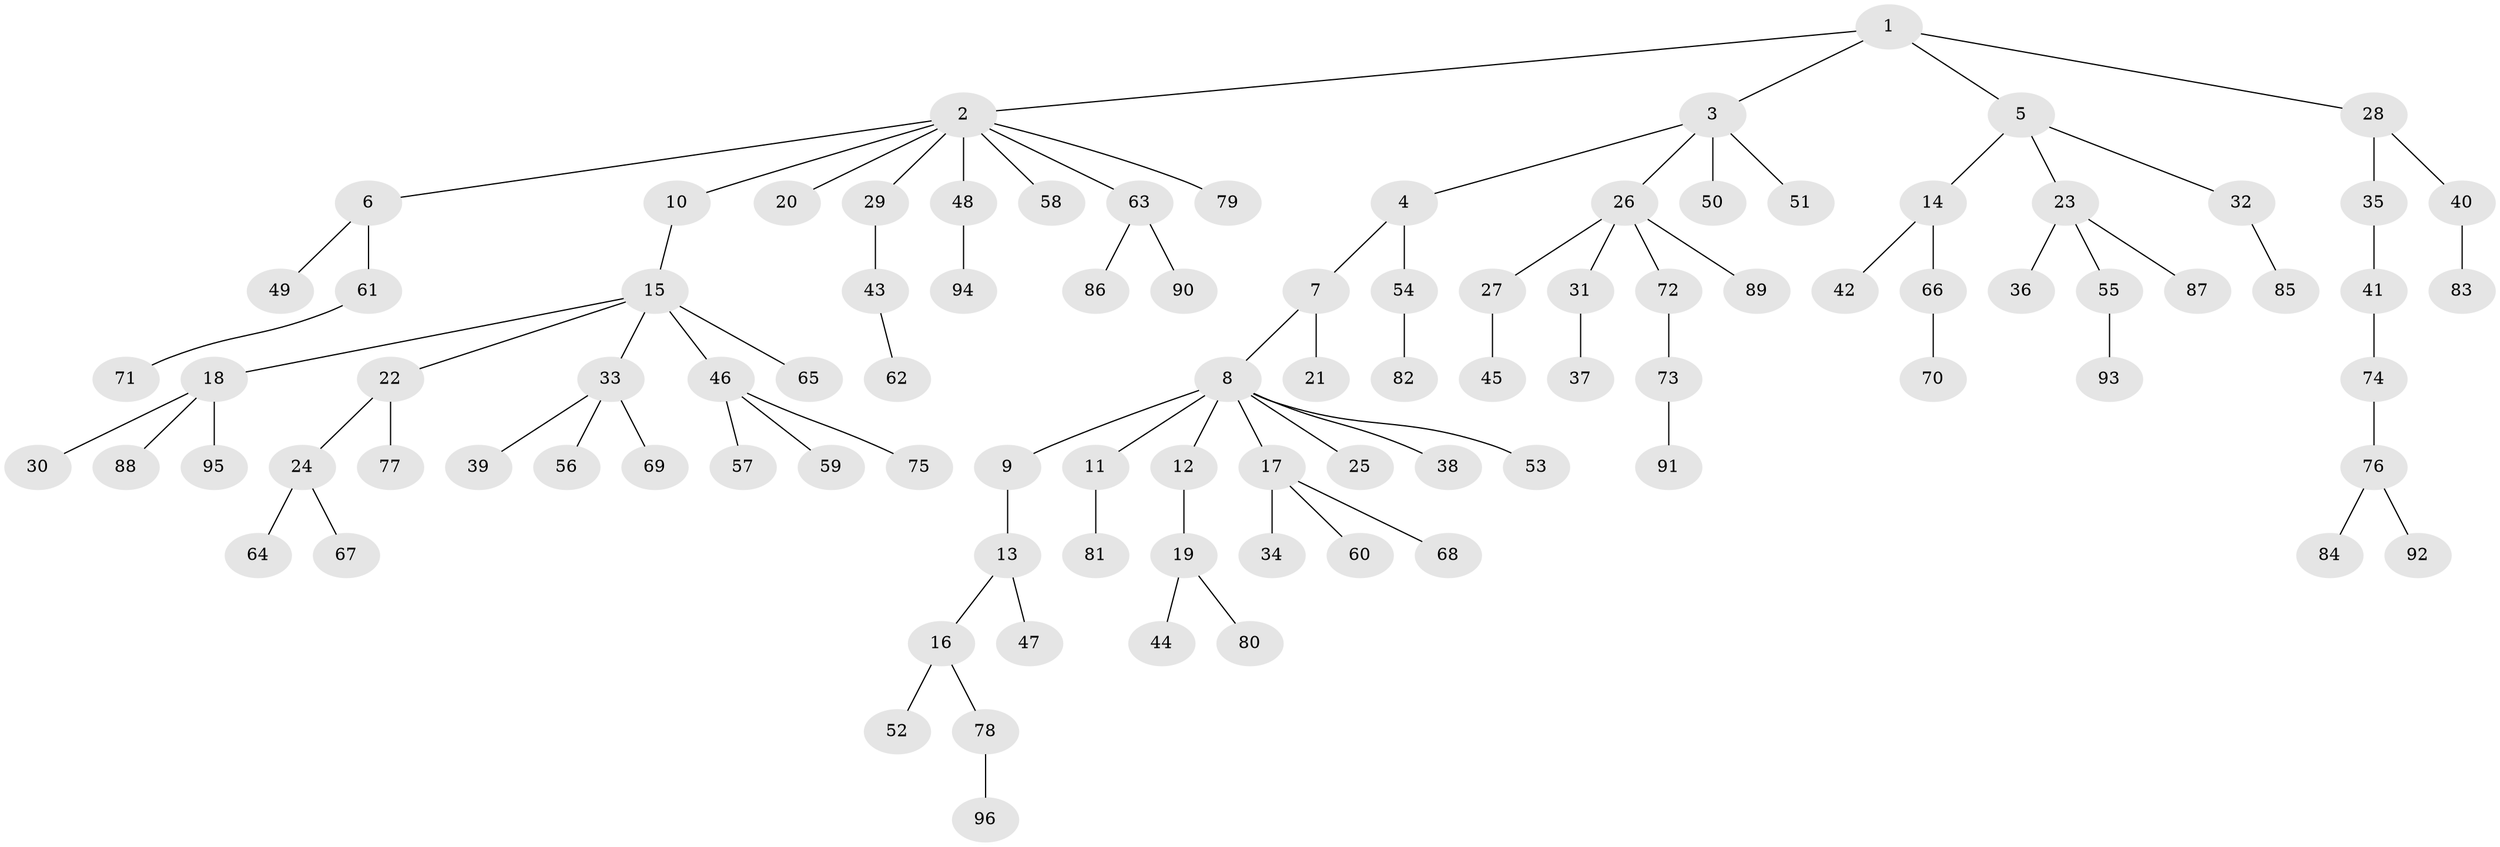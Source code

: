 // coarse degree distribution, {5: 0.015384615384615385, 8: 0.03076923076923077, 4: 0.046153846153846156, 6: 0.015384615384615385, 2: 0.2, 3: 0.09230769230769231, 7: 0.015384615384615385, 1: 0.5846153846153846}
// Generated by graph-tools (version 1.1) at 2025/24/03/03/25 07:24:08]
// undirected, 96 vertices, 95 edges
graph export_dot {
graph [start="1"]
  node [color=gray90,style=filled];
  1;
  2;
  3;
  4;
  5;
  6;
  7;
  8;
  9;
  10;
  11;
  12;
  13;
  14;
  15;
  16;
  17;
  18;
  19;
  20;
  21;
  22;
  23;
  24;
  25;
  26;
  27;
  28;
  29;
  30;
  31;
  32;
  33;
  34;
  35;
  36;
  37;
  38;
  39;
  40;
  41;
  42;
  43;
  44;
  45;
  46;
  47;
  48;
  49;
  50;
  51;
  52;
  53;
  54;
  55;
  56;
  57;
  58;
  59;
  60;
  61;
  62;
  63;
  64;
  65;
  66;
  67;
  68;
  69;
  70;
  71;
  72;
  73;
  74;
  75;
  76;
  77;
  78;
  79;
  80;
  81;
  82;
  83;
  84;
  85;
  86;
  87;
  88;
  89;
  90;
  91;
  92;
  93;
  94;
  95;
  96;
  1 -- 2;
  1 -- 3;
  1 -- 5;
  1 -- 28;
  2 -- 6;
  2 -- 10;
  2 -- 20;
  2 -- 29;
  2 -- 48;
  2 -- 58;
  2 -- 63;
  2 -- 79;
  3 -- 4;
  3 -- 26;
  3 -- 50;
  3 -- 51;
  4 -- 7;
  4 -- 54;
  5 -- 14;
  5 -- 23;
  5 -- 32;
  6 -- 49;
  6 -- 61;
  7 -- 8;
  7 -- 21;
  8 -- 9;
  8 -- 11;
  8 -- 12;
  8 -- 17;
  8 -- 25;
  8 -- 38;
  8 -- 53;
  9 -- 13;
  10 -- 15;
  11 -- 81;
  12 -- 19;
  13 -- 16;
  13 -- 47;
  14 -- 42;
  14 -- 66;
  15 -- 18;
  15 -- 22;
  15 -- 33;
  15 -- 46;
  15 -- 65;
  16 -- 52;
  16 -- 78;
  17 -- 34;
  17 -- 60;
  17 -- 68;
  18 -- 30;
  18 -- 88;
  18 -- 95;
  19 -- 44;
  19 -- 80;
  22 -- 24;
  22 -- 77;
  23 -- 36;
  23 -- 55;
  23 -- 87;
  24 -- 64;
  24 -- 67;
  26 -- 27;
  26 -- 31;
  26 -- 72;
  26 -- 89;
  27 -- 45;
  28 -- 35;
  28 -- 40;
  29 -- 43;
  31 -- 37;
  32 -- 85;
  33 -- 39;
  33 -- 56;
  33 -- 69;
  35 -- 41;
  40 -- 83;
  41 -- 74;
  43 -- 62;
  46 -- 57;
  46 -- 59;
  46 -- 75;
  48 -- 94;
  54 -- 82;
  55 -- 93;
  61 -- 71;
  63 -- 86;
  63 -- 90;
  66 -- 70;
  72 -- 73;
  73 -- 91;
  74 -- 76;
  76 -- 84;
  76 -- 92;
  78 -- 96;
}
